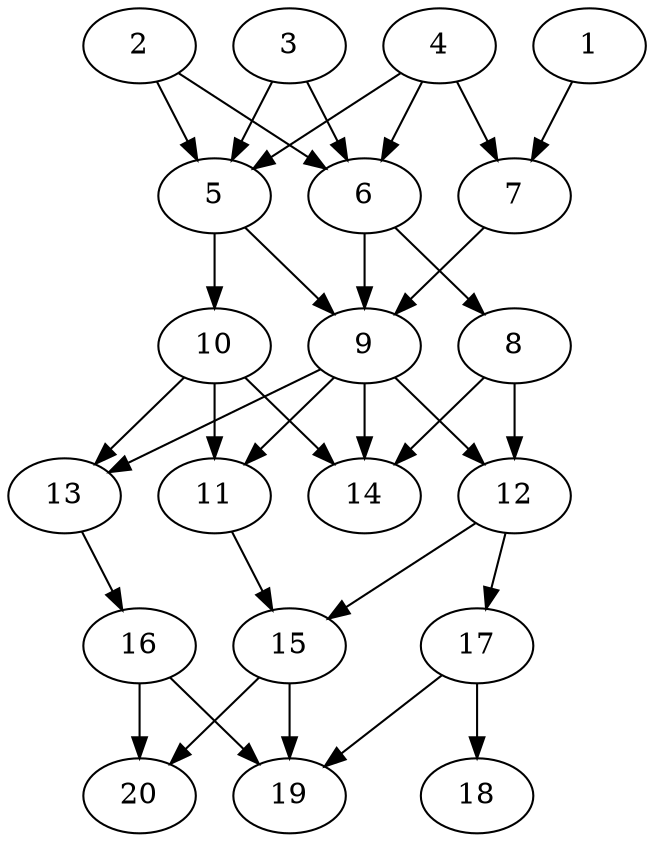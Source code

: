 // DAG automatically generated by daggen at Thu Oct  3 13:58:42 2019
// ./daggen --dot -n 20 --ccr 0.3 --fat 0.5 --regular 0.7 --density 0.7 --mindata 5242880 --maxdata 52428800 
digraph G {
  1 [size="151511040", alpha="0.16", expect_size="45453312"] 
  1 -> 7 [size ="45453312"]
  2 [size="49349973", alpha="0.03", expect_size="14804992"] 
  2 -> 5 [size ="14804992"]
  2 -> 6 [size ="14804992"]
  3 [size="170963627", alpha="0.18", expect_size="51289088"] 
  3 -> 5 [size ="51289088"]
  3 -> 6 [size ="51289088"]
  4 [size="59241813", alpha="0.09", expect_size="17772544"] 
  4 -> 5 [size ="17772544"]
  4 -> 6 [size ="17772544"]
  4 -> 7 [size ="17772544"]
  5 [size="147623253", alpha="0.14", expect_size="44286976"] 
  5 -> 9 [size ="44286976"]
  5 -> 10 [size ="44286976"]
  6 [size="38642347", alpha="0.18", expect_size="11592704"] 
  6 -> 8 [size ="11592704"]
  6 -> 9 [size ="11592704"]
  7 [size="152852480", alpha="0.06", expect_size="45855744"] 
  7 -> 9 [size ="45855744"]
  8 [size="45967360", alpha="0.05", expect_size="13790208"] 
  8 -> 12 [size ="13790208"]
  8 -> 14 [size ="13790208"]
  9 [size="124122453", alpha="0.11", expect_size="37236736"] 
  9 -> 11 [size ="37236736"]
  9 -> 12 [size ="37236736"]
  9 -> 13 [size ="37236736"]
  9 -> 14 [size ="37236736"]
  10 [size="138407253", alpha="0.14", expect_size="41522176"] 
  10 -> 11 [size ="41522176"]
  10 -> 13 [size ="41522176"]
  10 -> 14 [size ="41522176"]
  11 [size="85678080", alpha="0.05", expect_size="25703424"] 
  11 -> 15 [size ="25703424"]
  12 [size="50435413", alpha="0.09", expect_size="15130624"] 
  12 -> 15 [size ="15130624"]
  12 -> 17 [size ="15130624"]
  13 [size="72267093", alpha="0.01", expect_size="21680128"] 
  13 -> 16 [size ="21680128"]
  14 [size="54207147", alpha="0.19", expect_size="16262144"] 
  15 [size="124525227", alpha="0.13", expect_size="37357568"] 
  15 -> 19 [size ="37357568"]
  15 -> 20 [size ="37357568"]
  16 [size="79127893", alpha="0.02", expect_size="23738368"] 
  16 -> 19 [size ="23738368"]
  16 -> 20 [size ="23738368"]
  17 [size="65710080", alpha="0.05", expect_size="19713024"] 
  17 -> 18 [size ="19713024"]
  17 -> 19 [size ="19713024"]
  18 [size="114592427", alpha="0.15", expect_size="34377728"] 
  19 [size="152616960", alpha="0.17", expect_size="45785088"] 
  20 [size="80295253", alpha="0.12", expect_size="24088576"] 
}
